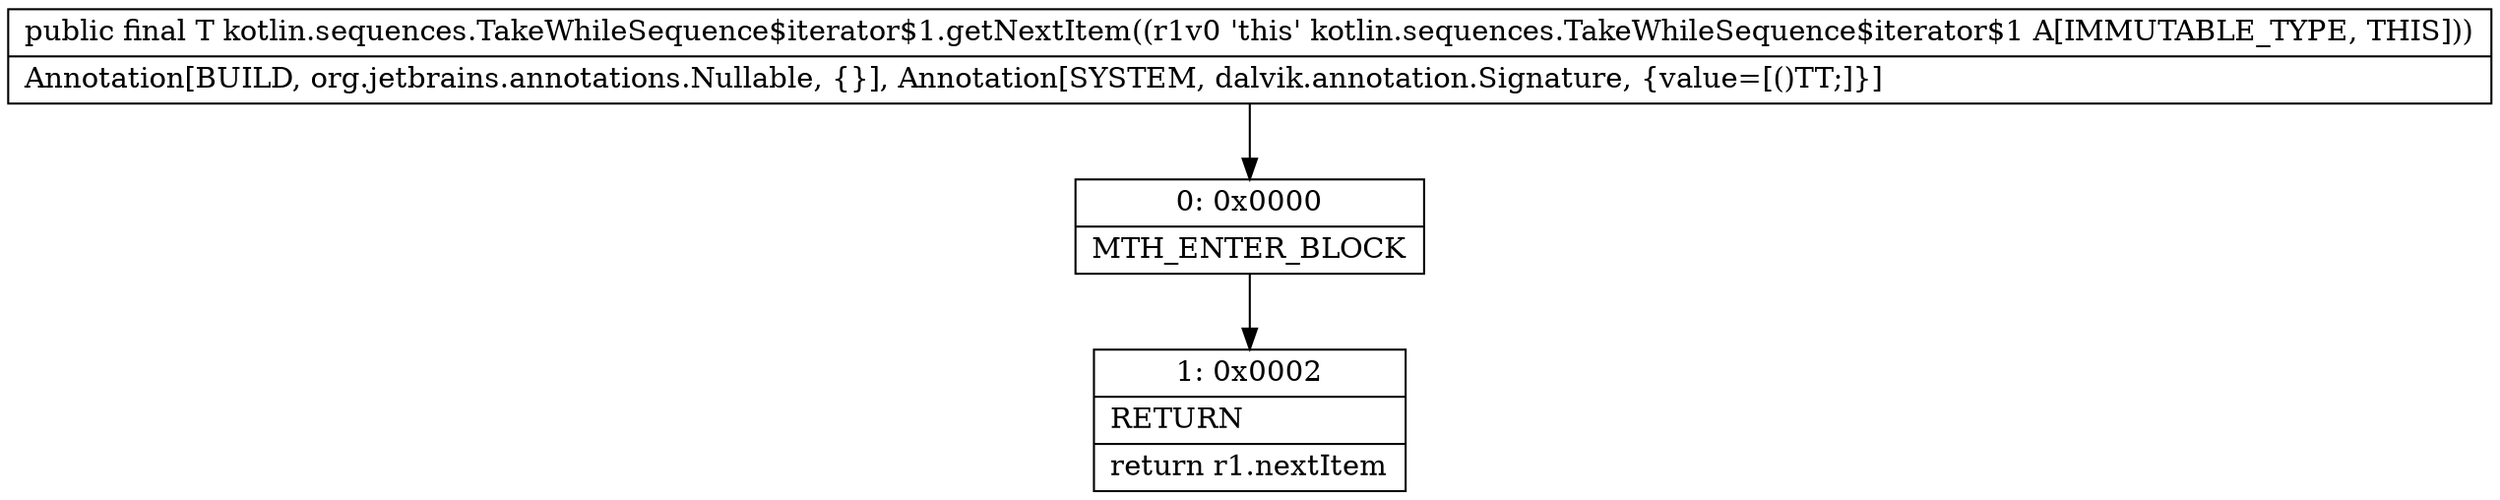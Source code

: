 digraph "CFG forkotlin.sequences.TakeWhileSequence$iterator$1.getNextItem()Ljava\/lang\/Object;" {
Node_0 [shape=record,label="{0\:\ 0x0000|MTH_ENTER_BLOCK\l}"];
Node_1 [shape=record,label="{1\:\ 0x0002|RETURN\l|return r1.nextItem\l}"];
MethodNode[shape=record,label="{public final T kotlin.sequences.TakeWhileSequence$iterator$1.getNextItem((r1v0 'this' kotlin.sequences.TakeWhileSequence$iterator$1 A[IMMUTABLE_TYPE, THIS]))  | Annotation[BUILD, org.jetbrains.annotations.Nullable, \{\}], Annotation[SYSTEM, dalvik.annotation.Signature, \{value=[()TT;]\}]\l}"];
MethodNode -> Node_0;
Node_0 -> Node_1;
}

